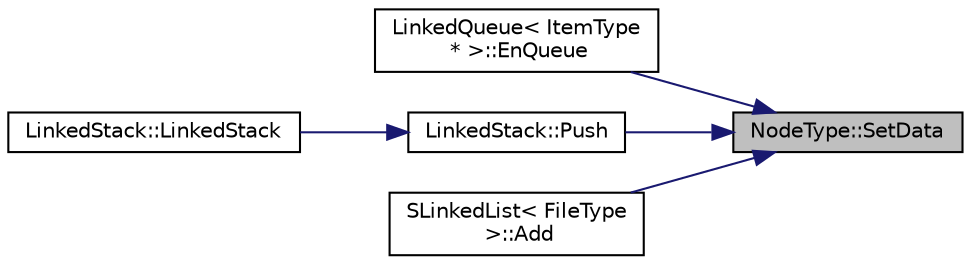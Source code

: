digraph "NodeType::SetData"
{
 // LATEX_PDF_SIZE
  edge [fontname="Helvetica",fontsize="10",labelfontname="Helvetica",labelfontsize="10"];
  node [fontname="Helvetica",fontsize="10",shape=record];
  rankdir="RL";
  Node10 [label="NodeType::SetData",height=0.2,width=0.4,color="black", fillcolor="grey75", style="filled", fontcolor="black",tooltip="Set Data."];
  Node10 -> Node11 [dir="back",color="midnightblue",fontsize="10",style="solid",fontname="Helvetica"];
  Node11 [label="LinkedQueue\< ItemType\l * \>::EnQueue",height=0.2,width=0.4,color="black", fillcolor="white", style="filled",URL="$class_linked_queue.html#a9fb4766a9a092d2afebdcefd4faf20b3",tooltip="add a new data to the last of Queue."];
  Node10 -> Node12 [dir="back",color="midnightblue",fontsize="10",style="solid",fontname="Helvetica"];
  Node12 [label="LinkedStack::Push",height=0.2,width=0.4,color="black", fillcolor="white", style="filled",URL="$class_linked_stack.html#ab4961a4b2dbce1a775089403252d35f6",tooltip="add a new data to the top of Linked Stack. if Linked Stack is full throw FullLinked Stack Exception"];
  Node12 -> Node13 [dir="back",color="midnightblue",fontsize="10",style="solid",fontname="Helvetica"];
  Node13 [label="LinkedStack::LinkedStack",height=0.2,width=0.4,color="black", fillcolor="white", style="filled",URL="$class_linked_stack.html#a1fad31c111c1b59b54a2009329ee212b",tooltip=" "];
  Node10 -> Node14 [dir="back",color="midnightblue",fontsize="10",style="solid",fontname="Helvetica"];
  Node14 [label="SLinkedList\< FileType\l \>::Add",height=0.2,width=0.4,color="black", fillcolor="white", style="filled",URL="$class_s_linked_list.html#a1e79afe7947f758d91163eedb6f66a23",tooltip="Add item into appropriate spot of this list."];
}
